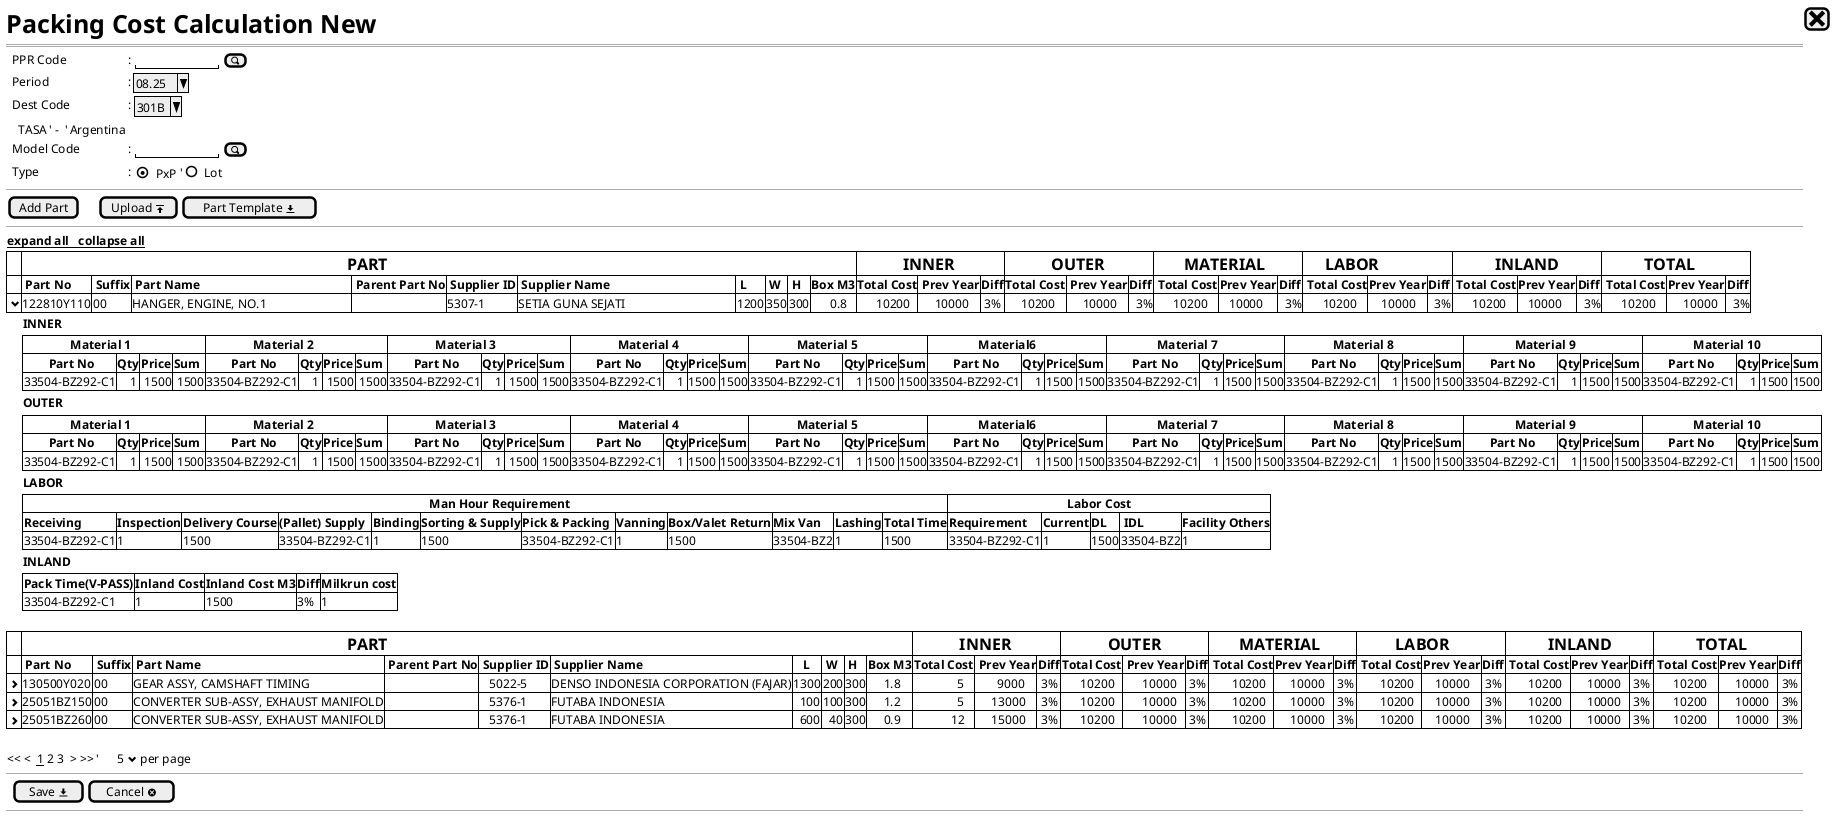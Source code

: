 @startsalt
{
  <size:25><b>Packing Cost Calculation New|[<size:25><&x>]|*
  ==
  {
    .|PPR Code          |: {|"          "|[<&magnifying-glass>]|}*
    .|Period            |: |^08.25^|*    
    .|Dest Code         |: {|^301B^| }*
      .|{
      .| TASA |' -  '| Argentina | *
      }
    .|Model Code        |: {"          "|[<&magnifying-glass>]|}*
    .|Type              |: {|    {(X)PxP}        '|   ()Lot}
  }
  --
  {
    |[Add Part] |.|.|.|[Upload <&data-transfer-upload>]| [Part Template <&data-transfer-download>]|* 
  }
  --
  { <u><b>expand all   <u><b>collapse all }*
  {#
  |. |=                                                                              PART|*|*|*|*|*|*|*|*|*                                                                                                                  |=           INNER |*|*             |=           OUTER | *|*            |=       MATERIAL|*|*                 |=     LABOR|*|*                      |=          INLAND|*|*                |=          TOTAL         |*|*|*
  |. |<b> Part No                      |<b> Suffix|<b> Part Name                                  | <b> Parent Part No |<b> Supplier ID |<b> Supplier Name                                    |<b> L |<b> W |<b> H |<b>Box M3|<b>Total Cost|<b> Prev Year|<b>Diff|<b>Total Cost|<b> Prev Year|<b>Diff|<b> Total Cost |<b>Prev Year |<b>Diff|<b> Total Cost |<b>Prev Year |<b>Diff|<b> Total Cost |<b>Prev Year |<b>Diff|<b> Total Cost |<b>Prev Year |<b>Diff|*
  |<b> <&chevron-bottom> |122810Y110   | 00       |HANGER, ENGINE, NO.1                           |            .       |5307-1          | SETIA GUNA SEJATI                                   | 1200 | 350  | 300  |      0.8|      10200  |     10000   |  3%   |     10200   |     10000   |  3%   |      10200    |   10000       |  3% |      10200    |    10000    |  3%   |      10200    |   10000     |  3%   |      10200    |     10000    |  3%|*
  }* 
        {.|.|.|<b>INNER |}*  
        {
          .|.|.|{#
            |               <b>Material 1 |*|*|*            |               <b>Material 2 |*|*|*                    |               <b>Material 3 |*|*|*         |               <b>Material 4 |*|*|*                              |               <b>Material 5 |*|*|*                             |               <b> Material6 |*|*|*                                  |               <b> Material 7 |*|*|*                                 |               <b>Material 8 |*|*|*               |               <b> Material 9 |*|*|*              |               <b> Material 10 |*|*|*|*
            |        <b>Part No|<b>Qty    |<b>Price  |<b>Sum|        <b>Part No           |<b>Qty|<b>Price   |<b>Sum|        <b>Part No|<b>Qty|<b>Price  |<b>Sum |        <b>Part No                   |<b>Qty|<b>Price   |<b>Sum  |        <b>Part No                    |<b>Qty|<b>Price |<b>Sum  |        <b>Part No                        |<b>Qty|<b>Price  |<b>Sum  |        <b>Part No                    |<b>Qty|<b>Price  |<b>Sum      |        <b>Part No     |<b>Qty|<b>Price  |<b>Sum  |        <b>Part No     |<b>Qty|<b>Price  |<b>Sum  |        <b>Part No             |<b>Qty|<b>Price  |<b>Sum  |*
            |33504-BZ292-C1    ||    1    | 1500     | 1500 |33504-BZ292-C1               |    1 | 1500      | 1500 |33504-BZ292-C1    |    1 | 1500     | 1500  |33504-BZ292-C1                       |    1 | 1500      |1500    |33504-BZ292-C1                        |    1 | 1500    | 1500   |33504-BZ292-C1                            |    1 | 1500    |1500     |33504-BZ292-C1                        |    1 | 1500     | 1500       |33504-BZ292-C1 |    1 | 1500    | 1500            |33504-BZ292-C1         |    1 | 1500     | 1500   |33504-BZ292-C1                 |    1  | 1500    | 1500   |*                        
           
          }
        }*
        {.|.|.|<b>OUTER |}*
        {
          .|.|.|{#
            |               <b>Material 1 |*|*|*            |               <b>Material 2 |*|*|*                    |               <b>Material 3 |*|*|*         |               <b>Material 4 |*|*|*                              |               <b>Material 5 |*|*|*                             |               <b> Material6 |*|*|*                                  |               <b> Material 7 |*|*|*                                 |               <b>Material 8 |*|*|*               |               <b> Material 9 |*|*|*              |               <b> Material 10 |*|*|*|*
            |        <b>Part No|<b>Qty    |<b>Price  |<b>Sum|        <b>Part No           |<b>Qty|<b>Price   |<b>Sum|        <b>Part No|<b>Qty|<b>Price  |<b>Sum |        <b>Part No                   |<b>Qty|<b>Price   |<b>Sum  |        <b>Part No                    |<b>Qty|<b>Price |<b>Sum  |        <b>Part No                        |<b>Qty|<b>Price  |<b>Sum  |        <b>Part No                    |<b>Qty|<b>Price  |<b>Sum      |        <b>Part No     |<b>Qty|<b>Price  |<b>Sum  |        <b>Part No     |<b>Qty|<b>Price  |<b>Sum  |        <b>Part No             |<b>Qty|<b>Price  |<b>Sum  |*
            |33504-BZ292-C1    ||    1    | 1500     | 1500 |33504-BZ292-C1               |    1 | 1500      | 1500 |33504-BZ292-C1    |    1 | 1500     | 1500  |33504-BZ292-C1                       |    1 | 1500      |1500    |33504-BZ292-C1                        |    1 | 1500    | 1500   |33504-BZ292-C1                            |    1 | 1500    |1500     |33504-BZ292-C1                        |    1 | 1500     | 1500       |33504-BZ292-C1 |    1 | 1500    | 1500            |33504-BZ292-C1         |    1 | 1500     | 1500   |33504-BZ292-C1                 |    1  | 1500    | 1500   |*                        
           
          }
        }*        
        {.|.|.|<b>LABOR |}*  
        {
          .|.|.|{#
            |                                                                                                                                  <b>Man Hour Requirement |*|*|*|*|*|*|*|*|*|*|*                                                                                                                                                   |                                     <b> Labor Cost                |*|*|*|*|*
            |<b>Receiving     |<b>Inspection|<b>Delivery Course  |<b>(Pallet) Supply|<b>Binding|<b>Sorting & Supply  |<b>Pick & Packing|<b>Vanning|<b>Box/Valet Return  |<b>Mix Van|<b>Lashing|<b>Total Time  | <b>Requirement|<b>Current|<b>DL  |<b> <b>IDL|<b>Facility Others|*
            |33504-BZ292-C1   |1            | 1500               |33504-BZ292-C1    |1         | 1500                |33504-BZ292-C1   |1         | 1500                |33504-BZ2|1          | 1500          |33504-BZ292-C1 |1         | 1500  |33504-BZ2 |1                 |*
          }
        }
        {.|.|.|<b>INLAND |}*  
        {
          .|.|.|{#
            |<b>Pack Time(V-PASS)|<b>Inland Cost|<b>Inland Cost M3  |<b>Diff        |<b>Milkrun cost|*
            |33504-BZ292-C1      |1             | 1500              |3%             |1              |*
          }
        }*
  .
  {#
    |. |=                                                                              PART|*|*|*|*|*|*|*|*|*                                                                                         |=           INNER |*|*             |=           OUTER | *|*            |=       MATERIAL|*|*                    |=         LABOR|*|*                   |=          INLAND|*|*                  |=          TOTAL         |*|*|*
    |.                    |<b> Part No  |<b> Suffix |<b> Part Name                        | <b> Parent Part No |<b> Supplier ID |<b> Supplier Name                     |   <b>L|<b> W |<b> H |<b>Box M3|<b>Total Cost   |<b> Prev Year|<b>Diff|<b>Total Cost|<b> Prev Year|<b>Diff|<b> Total Cost |<b>Prev Year |<b>Diff|<b> Total Cost |<b>Prev Year |<b>Diff|<b> Total Cost |<b>Prev Year |<b>Diff|<b> Total Cost |<b>Prev Year |<b>Diff|*
    |<b> <&chevron-right> |130500Y020   | 00        |GEAR ASSY, CAMSHAFT TIMING	          |            .       |   5022-5       | DENSO INDONESIA CORPORATION (FAJAR)  | 1300  | 200  | 300  |     1.8 |               5|        9000 |  3%    |       10200|       10000 |  3%   |        10200  |      10000 |  3%    |        10200  |     10000   |  3%   |        10200  |     10000       |  3%|       10200|     10000     |  3%    |*    
    |<b> <&chevron-right> |25051BZ150   | 00        |CONVERTER SUB-ASSY, EXHAUST MANIFOLD |            .       |   5376-1       | FUTABA INDONESIA                     |   100 | 100  | 300  |     1.2 |               5|      13000  |  3%    |       10200|       10000 |  3%   |        10200  |      10000 |  3%    |        10200  |     10000   |  3%   |        10200  |     10000       |  3%|       10200|     10000     |  3%    |*
    |<b> <&chevron-right> |25051BZ260   | 00        |CONVERTER SUB-ASSY, EXHAUST MANIFOLD |            .       |   5376-1       | FUTABA INDONESIA                     |    600|   40 | 300  |     0.9 |             12 |      15000  |  3%    |       10200|       10000 |  3%   |        10200  |      10000 |  3%    |        10200  |     10000   |  3%   |        10200  |     10000       |  3%|       10200|     10000     |  3%    |*
  }
  .
  {
  << <  __1__ 2 3  > >>  |'      5 <&chevron-bottom> per page |*
  }
  --
  {
  .|[ Save <&data-transfer-download>] |  [Cancel <&circle-x> ]|*
  }
  --
}
@endsalt



